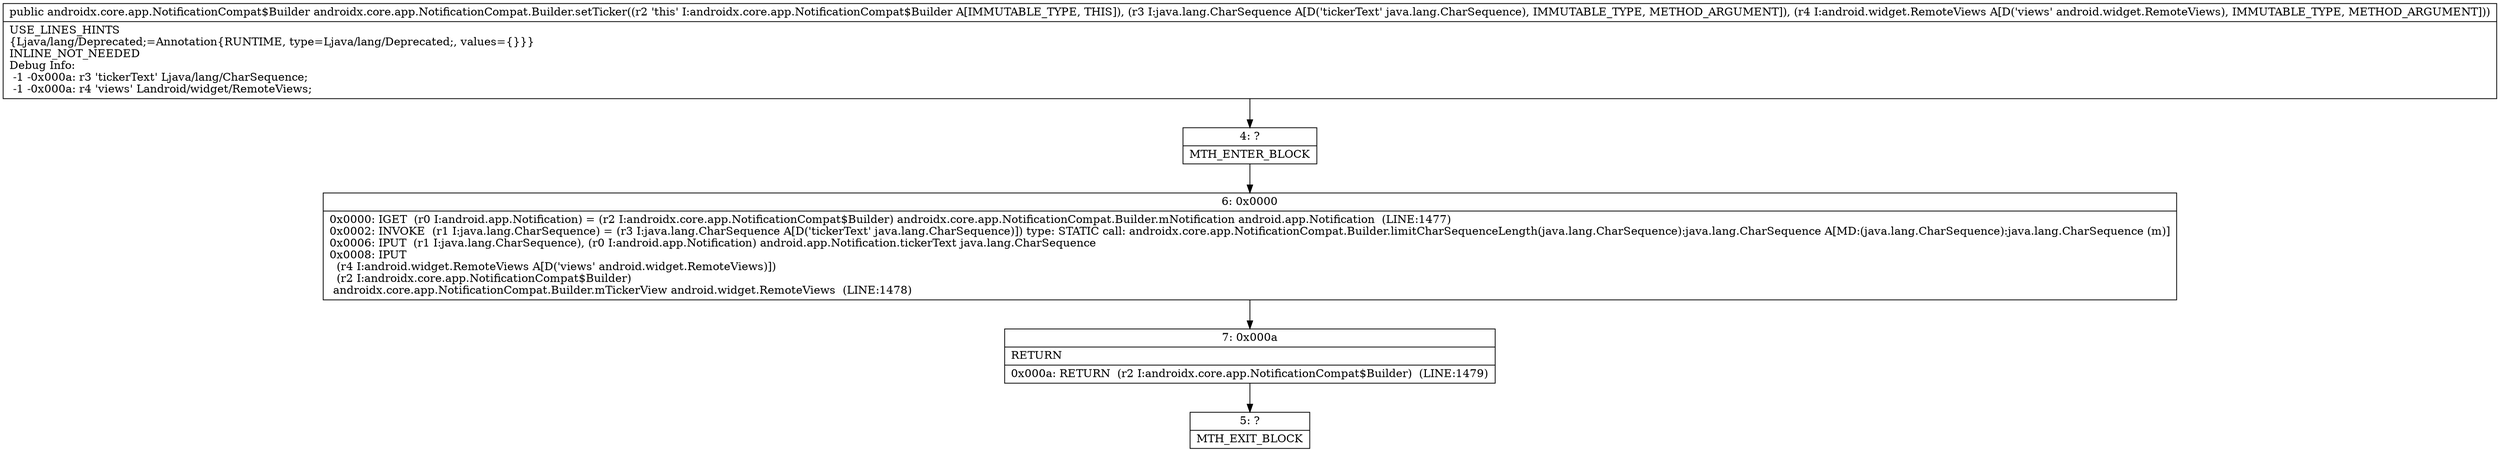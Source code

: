 digraph "CFG forandroidx.core.app.NotificationCompat.Builder.setTicker(Ljava\/lang\/CharSequence;Landroid\/widget\/RemoteViews;)Landroidx\/core\/app\/NotificationCompat$Builder;" {
Node_4 [shape=record,label="{4\:\ ?|MTH_ENTER_BLOCK\l}"];
Node_6 [shape=record,label="{6\:\ 0x0000|0x0000: IGET  (r0 I:android.app.Notification) = (r2 I:androidx.core.app.NotificationCompat$Builder) androidx.core.app.NotificationCompat.Builder.mNotification android.app.Notification  (LINE:1477)\l0x0002: INVOKE  (r1 I:java.lang.CharSequence) = (r3 I:java.lang.CharSequence A[D('tickerText' java.lang.CharSequence)]) type: STATIC call: androidx.core.app.NotificationCompat.Builder.limitCharSequenceLength(java.lang.CharSequence):java.lang.CharSequence A[MD:(java.lang.CharSequence):java.lang.CharSequence (m)]\l0x0006: IPUT  (r1 I:java.lang.CharSequence), (r0 I:android.app.Notification) android.app.Notification.tickerText java.lang.CharSequence \l0x0008: IPUT  \l  (r4 I:android.widget.RemoteViews A[D('views' android.widget.RemoteViews)])\l  (r2 I:androidx.core.app.NotificationCompat$Builder)\l androidx.core.app.NotificationCompat.Builder.mTickerView android.widget.RemoteViews  (LINE:1478)\l}"];
Node_7 [shape=record,label="{7\:\ 0x000a|RETURN\l|0x000a: RETURN  (r2 I:androidx.core.app.NotificationCompat$Builder)  (LINE:1479)\l}"];
Node_5 [shape=record,label="{5\:\ ?|MTH_EXIT_BLOCK\l}"];
MethodNode[shape=record,label="{public androidx.core.app.NotificationCompat$Builder androidx.core.app.NotificationCompat.Builder.setTicker((r2 'this' I:androidx.core.app.NotificationCompat$Builder A[IMMUTABLE_TYPE, THIS]), (r3 I:java.lang.CharSequence A[D('tickerText' java.lang.CharSequence), IMMUTABLE_TYPE, METHOD_ARGUMENT]), (r4 I:android.widget.RemoteViews A[D('views' android.widget.RemoteViews), IMMUTABLE_TYPE, METHOD_ARGUMENT]))  | USE_LINES_HINTS\l\{Ljava\/lang\/Deprecated;=Annotation\{RUNTIME, type=Ljava\/lang\/Deprecated;, values=\{\}\}\}\lINLINE_NOT_NEEDED\lDebug Info:\l  \-1 \-0x000a: r3 'tickerText' Ljava\/lang\/CharSequence;\l  \-1 \-0x000a: r4 'views' Landroid\/widget\/RemoteViews;\l}"];
MethodNode -> Node_4;Node_4 -> Node_6;
Node_6 -> Node_7;
Node_7 -> Node_5;
}

